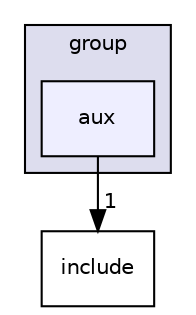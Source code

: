 digraph "/home/hugo/Desktop/Git_SETR/SETR_Trab1/src/group/aux" {
  compound=true
  node [ fontsize="10", fontname="Helvetica"];
  edge [ labelfontsize="10", labelfontname="Helvetica"];
  subgraph clusterdir_a8a0f1c6be084965a9d3e64e627a8248 {
    graph [ bgcolor="#ddddee", pencolor="black", label="group" fontname="Helvetica", fontsize="10", URL="dir_a8a0f1c6be084965a9d3e64e627a8248.html"]
  dir_7c77a4345f9b8beba648509b89731f36 [shape=box, label="aux", style="filled", fillcolor="#eeeeff", pencolor="black", URL="dir_7c77a4345f9b8beba648509b89731f36.html"];
  }
  dir_d44c64559bbebec7f509842c48db8b23 [shape=box label="include" URL="dir_d44c64559bbebec7f509842c48db8b23.html"];
  dir_7c77a4345f9b8beba648509b89731f36->dir_d44c64559bbebec7f509842c48db8b23 [headlabel="1", labeldistance=1.5 headhref="dir_000003_000000.html"];
}
